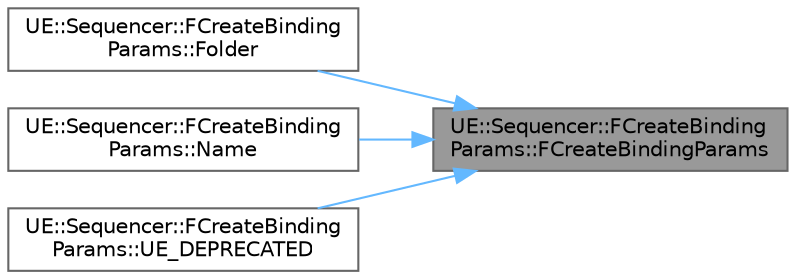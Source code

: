 digraph "UE::Sequencer::FCreateBindingParams::FCreateBindingParams"
{
 // INTERACTIVE_SVG=YES
 // LATEX_PDF_SIZE
  bgcolor="transparent";
  edge [fontname=Helvetica,fontsize=10,labelfontname=Helvetica,labelfontsize=10];
  node [fontname=Helvetica,fontsize=10,shape=box,height=0.2,width=0.4];
  rankdir="RL";
  Node1 [id="Node000001",label="UE::Sequencer::FCreateBinding\lParams::FCreateBindingParams",height=0.2,width=0.4,color="gray40", fillcolor="grey60", style="filled", fontcolor="black",tooltip=" "];
  Node1 -> Node2 [id="edge1_Node000001_Node000002",dir="back",color="steelblue1",style="solid",tooltip=" "];
  Node2 [id="Node000002",label="UE::Sequencer::FCreateBinding\lParams::Folder",height=0.2,width=0.4,color="grey40", fillcolor="white", style="filled",URL="$d9/d57/structUE_1_1Sequencer_1_1FCreateBindingParams.html#a3bcdeb5221eadadd40361334da79bab1",tooltip=" "];
  Node1 -> Node3 [id="edge2_Node000001_Node000003",dir="back",color="steelblue1",style="solid",tooltip=" "];
  Node3 [id="Node000003",label="UE::Sequencer::FCreateBinding\lParams::Name",height=0.2,width=0.4,color="grey40", fillcolor="white", style="filled",URL="$d9/d57/structUE_1_1Sequencer_1_1FCreateBindingParams.html#a2d11cdae328005acb62ec11b82726bdb",tooltip=" "];
  Node1 -> Node4 [id="edge3_Node000001_Node000004",dir="back",color="steelblue1",style="solid",tooltip=" "];
  Node4 [id="Node000004",label="UE::Sequencer::FCreateBinding\lParams::UE_DEPRECATED",height=0.2,width=0.4,color="grey40", fillcolor="white", style="filled",URL="$d9/d57/structUE_1_1Sequencer_1_1FCreateBindingParams.html#a4ed30d11547a02f3c34717c1be86f46f",tooltip=" "];
}
